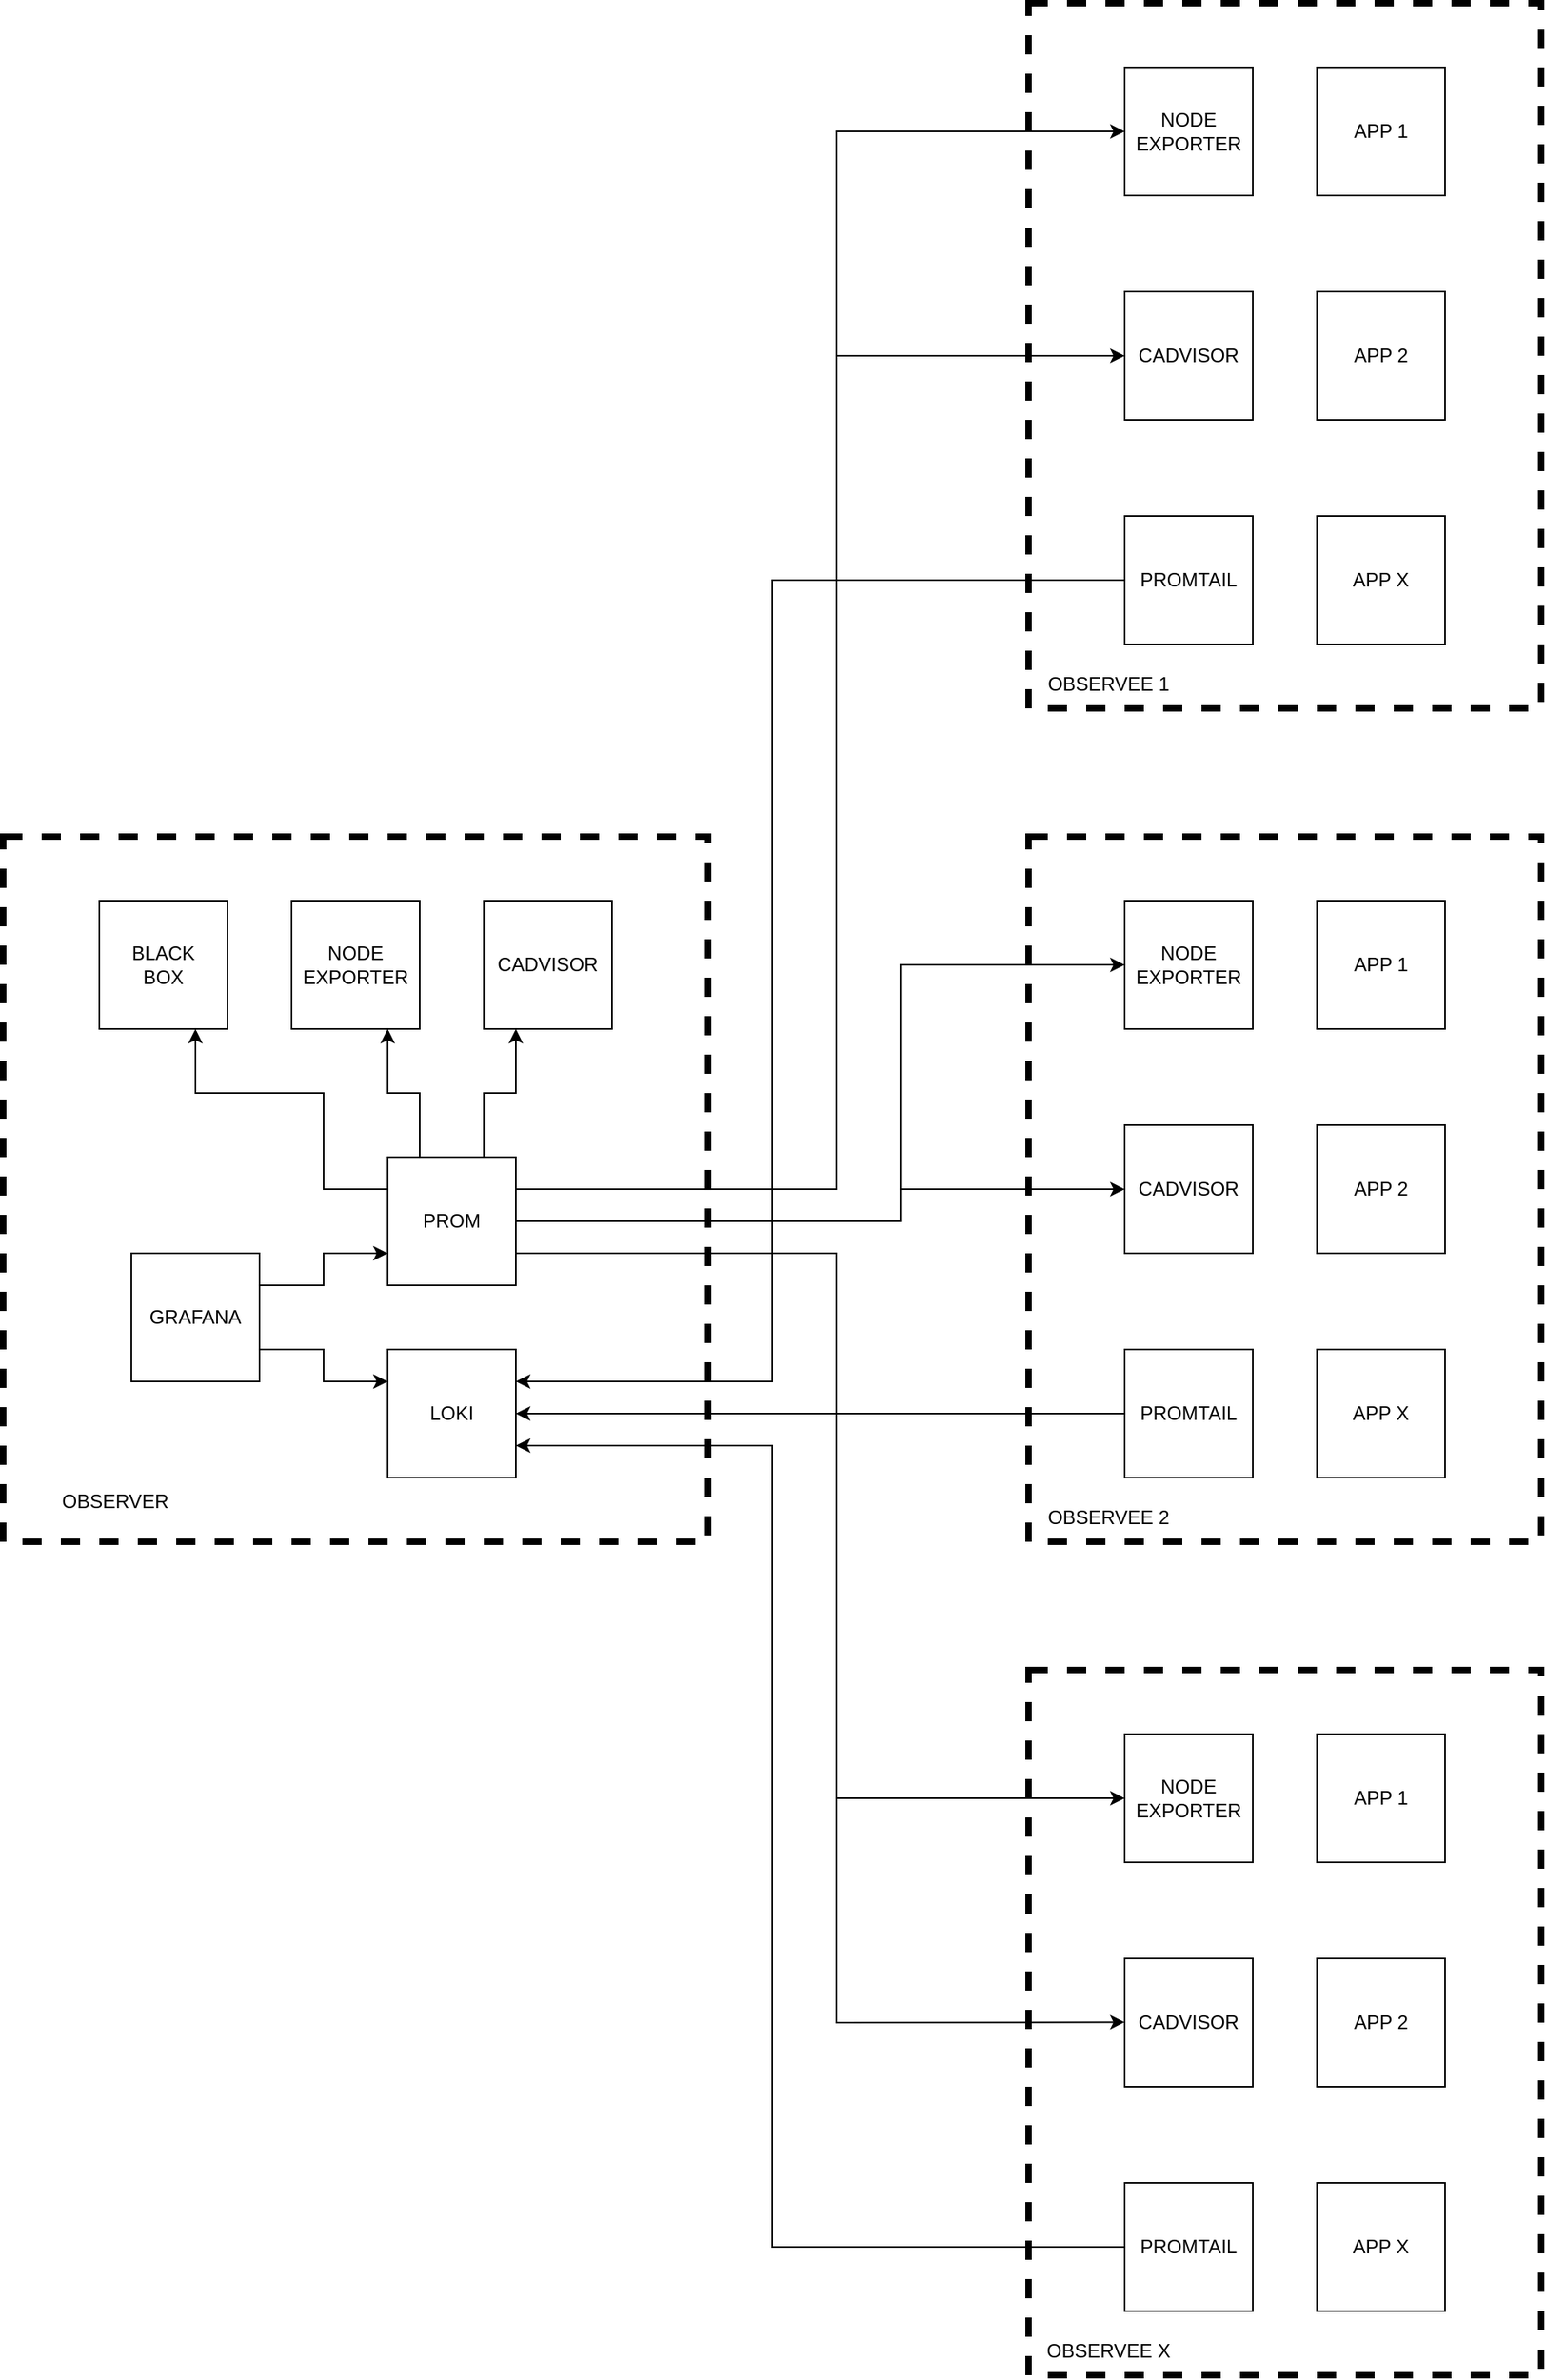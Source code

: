 <mxfile version="22.0.8" type="device">
  <diagram name="Page-1" id="pl-ZzX8wn1BsoWnboKIW">
    <mxGraphModel dx="3411" dy="3029" grid="1" gridSize="10" guides="1" tooltips="1" connect="1" arrows="1" fold="1" page="1" pageScale="1" pageWidth="850" pageHeight="1100" math="0" shadow="0">
      <root>
        <mxCell id="0" />
        <mxCell id="1" parent="0" />
        <mxCell id="Dqu683B5LeWKeDwhSEoq-46" value="" style="rounded=0;whiteSpace=wrap;html=1;fillColor=none;strokeWidth=4;dashed=1;" vertex="1" parent="1">
          <mxGeometry x="880" y="-480" width="320" height="440" as="geometry" />
        </mxCell>
        <mxCell id="Dqu683B5LeWKeDwhSEoq-25" value="" style="whiteSpace=wrap;html=1;aspect=fixed;strokeWidth=4;dashed=1;fillColor=none;" vertex="1" parent="1">
          <mxGeometry x="240" y="40" width="440" height="440" as="geometry" />
        </mxCell>
        <mxCell id="Dqu683B5LeWKeDwhSEoq-16" style="edgeStyle=orthogonalEdgeStyle;rounded=0;orthogonalLoop=1;jettySize=auto;html=1;exitX=1;exitY=0.25;exitDx=0;exitDy=0;entryX=0;entryY=0.75;entryDx=0;entryDy=0;" edge="1" parent="1" source="Dqu683B5LeWKeDwhSEoq-11" target="Dqu683B5LeWKeDwhSEoq-14">
          <mxGeometry relative="1" as="geometry" />
        </mxCell>
        <mxCell id="Dqu683B5LeWKeDwhSEoq-17" style="edgeStyle=orthogonalEdgeStyle;rounded=0;orthogonalLoop=1;jettySize=auto;html=1;exitX=1;exitY=0.75;exitDx=0;exitDy=0;entryX=0;entryY=0.25;entryDx=0;entryDy=0;" edge="1" parent="1" source="Dqu683B5LeWKeDwhSEoq-11" target="Dqu683B5LeWKeDwhSEoq-15">
          <mxGeometry relative="1" as="geometry" />
        </mxCell>
        <mxCell id="Dqu683B5LeWKeDwhSEoq-11" value="GRAFANA" style="whiteSpace=wrap;html=1;aspect=fixed;" vertex="1" parent="1">
          <mxGeometry x="320" y="300" width="80" height="80" as="geometry" />
        </mxCell>
        <mxCell id="Dqu683B5LeWKeDwhSEoq-20" style="edgeStyle=orthogonalEdgeStyle;rounded=0;orthogonalLoop=1;jettySize=auto;html=1;exitX=0.25;exitY=0;exitDx=0;exitDy=0;entryX=0.75;entryY=1;entryDx=0;entryDy=0;" edge="1" parent="1" source="Dqu683B5LeWKeDwhSEoq-14" target="Dqu683B5LeWKeDwhSEoq-18">
          <mxGeometry relative="1" as="geometry" />
        </mxCell>
        <mxCell id="Dqu683B5LeWKeDwhSEoq-21" style="edgeStyle=orthogonalEdgeStyle;rounded=0;orthogonalLoop=1;jettySize=auto;html=1;exitX=0.75;exitY=0;exitDx=0;exitDy=0;entryX=0.25;entryY=1;entryDx=0;entryDy=0;" edge="1" parent="1" source="Dqu683B5LeWKeDwhSEoq-14" target="Dqu683B5LeWKeDwhSEoq-19">
          <mxGeometry relative="1" as="geometry" />
        </mxCell>
        <mxCell id="Dqu683B5LeWKeDwhSEoq-23" style="edgeStyle=orthogonalEdgeStyle;rounded=0;orthogonalLoop=1;jettySize=auto;html=1;exitX=0;exitY=0.25;exitDx=0;exitDy=0;entryX=0.75;entryY=1;entryDx=0;entryDy=0;" edge="1" parent="1" source="Dqu683B5LeWKeDwhSEoq-14" target="Dqu683B5LeWKeDwhSEoq-22">
          <mxGeometry relative="1" as="geometry">
            <Array as="points">
              <mxPoint x="440" y="260" />
              <mxPoint x="440" y="200" />
              <mxPoint x="360" y="200" />
            </Array>
          </mxGeometry>
        </mxCell>
        <mxCell id="Dqu683B5LeWKeDwhSEoq-68" style="edgeStyle=orthogonalEdgeStyle;rounded=0;orthogonalLoop=1;jettySize=auto;html=1;exitX=1;exitY=0.25;exitDx=0;exitDy=0;entryX=0;entryY=0.5;entryDx=0;entryDy=0;" edge="1" parent="1" source="Dqu683B5LeWKeDwhSEoq-14" target="Dqu683B5LeWKeDwhSEoq-38">
          <mxGeometry relative="1" as="geometry">
            <Array as="points">
              <mxPoint x="760" y="260" />
              <mxPoint x="760" y="-400" />
            </Array>
          </mxGeometry>
        </mxCell>
        <mxCell id="Dqu683B5LeWKeDwhSEoq-69" style="edgeStyle=orthogonalEdgeStyle;rounded=0;orthogonalLoop=1;jettySize=auto;html=1;exitX=1;exitY=0.5;exitDx=0;exitDy=0;entryX=0;entryY=0.5;entryDx=0;entryDy=0;" edge="1" parent="1" source="Dqu683B5LeWKeDwhSEoq-14" target="Dqu683B5LeWKeDwhSEoq-57">
          <mxGeometry relative="1" as="geometry">
            <Array as="points">
              <mxPoint x="800" y="280" />
              <mxPoint x="800" y="120" />
            </Array>
          </mxGeometry>
        </mxCell>
        <mxCell id="Dqu683B5LeWKeDwhSEoq-70" style="edgeStyle=orthogonalEdgeStyle;rounded=0;orthogonalLoop=1;jettySize=auto;html=1;exitX=1;exitY=0.75;exitDx=0;exitDy=0;entryX=0;entryY=0.5;entryDx=0;entryDy=0;" edge="1" parent="1" source="Dqu683B5LeWKeDwhSEoq-14" target="Dqu683B5LeWKeDwhSEoq-64">
          <mxGeometry relative="1" as="geometry">
            <Array as="points">
              <mxPoint x="760" y="300" />
              <mxPoint x="760" y="640" />
            </Array>
          </mxGeometry>
        </mxCell>
        <mxCell id="Dqu683B5LeWKeDwhSEoq-14" value="PROM" style="whiteSpace=wrap;html=1;aspect=fixed;" vertex="1" parent="1">
          <mxGeometry x="480" y="240" width="80" height="80" as="geometry" />
        </mxCell>
        <mxCell id="Dqu683B5LeWKeDwhSEoq-15" value="LOKI" style="whiteSpace=wrap;html=1;aspect=fixed;" vertex="1" parent="1">
          <mxGeometry x="480" y="360" width="80" height="80" as="geometry" />
        </mxCell>
        <mxCell id="Dqu683B5LeWKeDwhSEoq-18" value="NODE&lt;br&gt;EXPORTER" style="whiteSpace=wrap;html=1;aspect=fixed;" vertex="1" parent="1">
          <mxGeometry x="420" y="80" width="80" height="80" as="geometry" />
        </mxCell>
        <mxCell id="Dqu683B5LeWKeDwhSEoq-19" value="CADVISOR" style="whiteSpace=wrap;html=1;aspect=fixed;" vertex="1" parent="1">
          <mxGeometry x="540" y="80" width="80" height="80" as="geometry" />
        </mxCell>
        <mxCell id="Dqu683B5LeWKeDwhSEoq-22" value="BLACK&lt;br&gt;BOX" style="whiteSpace=wrap;html=1;aspect=fixed;" vertex="1" parent="1">
          <mxGeometry x="300" y="80" width="80" height="80" as="geometry" />
        </mxCell>
        <mxCell id="Dqu683B5LeWKeDwhSEoq-35" value="CADVISOR" style="whiteSpace=wrap;html=1;aspect=fixed;" vertex="1" parent="1">
          <mxGeometry x="940" y="-300" width="80" height="80" as="geometry" />
        </mxCell>
        <mxCell id="Dqu683B5LeWKeDwhSEoq-77" style="edgeStyle=orthogonalEdgeStyle;rounded=0;orthogonalLoop=1;jettySize=auto;html=1;exitX=0;exitY=0.5;exitDx=0;exitDy=0;entryX=1;entryY=0.25;entryDx=0;entryDy=0;fillColor=#647687;strokeColor=#000000;" edge="1" parent="1" source="Dqu683B5LeWKeDwhSEoq-36" target="Dqu683B5LeWKeDwhSEoq-15">
          <mxGeometry relative="1" as="geometry">
            <Array as="points">
              <mxPoint x="720" y="-120" />
              <mxPoint x="720" y="380" />
            </Array>
          </mxGeometry>
        </mxCell>
        <mxCell id="Dqu683B5LeWKeDwhSEoq-36" value="PROMTAIL" style="whiteSpace=wrap;html=1;aspect=fixed;" vertex="1" parent="1">
          <mxGeometry x="940" y="-160" width="80" height="80" as="geometry" />
        </mxCell>
        <mxCell id="Dqu683B5LeWKeDwhSEoq-38" value="NODE&lt;br&gt;EXPORTER" style="whiteSpace=wrap;html=1;aspect=fixed;" vertex="1" parent="1">
          <mxGeometry x="940" y="-440" width="80" height="80" as="geometry" />
        </mxCell>
        <mxCell id="Dqu683B5LeWKeDwhSEoq-39" value="APP 2" style="whiteSpace=wrap;html=1;aspect=fixed;" vertex="1" parent="1">
          <mxGeometry x="1060" y="-300" width="80" height="80" as="geometry" />
        </mxCell>
        <mxCell id="Dqu683B5LeWKeDwhSEoq-40" value="APP X" style="whiteSpace=wrap;html=1;aspect=fixed;" vertex="1" parent="1">
          <mxGeometry x="1060" y="-160" width="80" height="80" as="geometry" />
        </mxCell>
        <mxCell id="Dqu683B5LeWKeDwhSEoq-41" value="APP 1" style="whiteSpace=wrap;html=1;aspect=fixed;" vertex="1" parent="1">
          <mxGeometry x="1060" y="-440" width="80" height="80" as="geometry" />
        </mxCell>
        <mxCell id="Dqu683B5LeWKeDwhSEoq-54" value="" style="rounded=0;whiteSpace=wrap;html=1;fillColor=none;strokeWidth=4;dashed=1;" vertex="1" parent="1">
          <mxGeometry x="880" y="40" width="320" height="440" as="geometry" />
        </mxCell>
        <mxCell id="Dqu683B5LeWKeDwhSEoq-55" value="CADVISOR" style="whiteSpace=wrap;html=1;aspect=fixed;" vertex="1" parent="1">
          <mxGeometry x="940" y="220" width="80" height="80" as="geometry" />
        </mxCell>
        <mxCell id="Dqu683B5LeWKeDwhSEoq-76" style="edgeStyle=orthogonalEdgeStyle;rounded=0;orthogonalLoop=1;jettySize=auto;html=1;exitX=0;exitY=0.5;exitDx=0;exitDy=0;entryX=1;entryY=0.5;entryDx=0;entryDy=0;" edge="1" parent="1" source="Dqu683B5LeWKeDwhSEoq-56" target="Dqu683B5LeWKeDwhSEoq-15">
          <mxGeometry relative="1" as="geometry" />
        </mxCell>
        <mxCell id="Dqu683B5LeWKeDwhSEoq-56" value="PROMTAIL" style="whiteSpace=wrap;html=1;aspect=fixed;" vertex="1" parent="1">
          <mxGeometry x="940" y="360" width="80" height="80" as="geometry" />
        </mxCell>
        <mxCell id="Dqu683B5LeWKeDwhSEoq-57" value="NODE&lt;br&gt;EXPORTER" style="whiteSpace=wrap;html=1;aspect=fixed;" vertex="1" parent="1">
          <mxGeometry x="940" y="80" width="80" height="80" as="geometry" />
        </mxCell>
        <mxCell id="Dqu683B5LeWKeDwhSEoq-58" value="APP 2" style="whiteSpace=wrap;html=1;aspect=fixed;" vertex="1" parent="1">
          <mxGeometry x="1060" y="220" width="80" height="80" as="geometry" />
        </mxCell>
        <mxCell id="Dqu683B5LeWKeDwhSEoq-59" value="APP X" style="whiteSpace=wrap;html=1;aspect=fixed;" vertex="1" parent="1">
          <mxGeometry x="1060" y="360" width="80" height="80" as="geometry" />
        </mxCell>
        <mxCell id="Dqu683B5LeWKeDwhSEoq-60" value="APP 1" style="whiteSpace=wrap;html=1;aspect=fixed;" vertex="1" parent="1">
          <mxGeometry x="1060" y="80" width="80" height="80" as="geometry" />
        </mxCell>
        <mxCell id="Dqu683B5LeWKeDwhSEoq-61" value="" style="rounded=0;whiteSpace=wrap;html=1;fillColor=none;dashed=1;strokeColor=default;strokeWidth=4;" vertex="1" parent="1">
          <mxGeometry x="880" y="560" width="320" height="440" as="geometry" />
        </mxCell>
        <mxCell id="Dqu683B5LeWKeDwhSEoq-62" value="CADVISOR" style="whiteSpace=wrap;html=1;aspect=fixed;" vertex="1" parent="1">
          <mxGeometry x="940" y="740" width="80" height="80" as="geometry" />
        </mxCell>
        <mxCell id="Dqu683B5LeWKeDwhSEoq-75" style="edgeStyle=orthogonalEdgeStyle;rounded=0;orthogonalLoop=1;jettySize=auto;html=1;exitX=0;exitY=0.5;exitDx=0;exitDy=0;entryX=1;entryY=0.75;entryDx=0;entryDy=0;" edge="1" parent="1" source="Dqu683B5LeWKeDwhSEoq-63" target="Dqu683B5LeWKeDwhSEoq-15">
          <mxGeometry relative="1" as="geometry">
            <Array as="points">
              <mxPoint x="720" y="920" />
              <mxPoint x="720" y="420" />
            </Array>
          </mxGeometry>
        </mxCell>
        <mxCell id="Dqu683B5LeWKeDwhSEoq-63" value="PROMTAIL" style="whiteSpace=wrap;html=1;aspect=fixed;" vertex="1" parent="1">
          <mxGeometry x="940" y="880" width="80" height="80" as="geometry" />
        </mxCell>
        <mxCell id="Dqu683B5LeWKeDwhSEoq-64" value="NODE&lt;br&gt;EXPORTER" style="whiteSpace=wrap;html=1;aspect=fixed;" vertex="1" parent="1">
          <mxGeometry x="940" y="600" width="80" height="80" as="geometry" />
        </mxCell>
        <mxCell id="Dqu683B5LeWKeDwhSEoq-65" value="APP 2" style="whiteSpace=wrap;html=1;aspect=fixed;" vertex="1" parent="1">
          <mxGeometry x="1060" y="740" width="80" height="80" as="geometry" />
        </mxCell>
        <mxCell id="Dqu683B5LeWKeDwhSEoq-66" value="APP X" style="whiteSpace=wrap;html=1;aspect=fixed;" vertex="1" parent="1">
          <mxGeometry x="1060" y="880" width="80" height="80" as="geometry" />
        </mxCell>
        <mxCell id="Dqu683B5LeWKeDwhSEoq-67" value="APP 1" style="whiteSpace=wrap;html=1;aspect=fixed;" vertex="1" parent="1">
          <mxGeometry x="1060" y="600" width="80" height="80" as="geometry" />
        </mxCell>
        <mxCell id="Dqu683B5LeWKeDwhSEoq-71" style="edgeStyle=orthogonalEdgeStyle;rounded=0;orthogonalLoop=1;jettySize=auto;html=1;entryX=0;entryY=0.5;entryDx=0;entryDy=0;" edge="1" parent="1" target="Dqu683B5LeWKeDwhSEoq-55">
          <mxGeometry relative="1" as="geometry">
            <mxPoint x="800" y="250" as="sourcePoint" />
            <mxPoint x="940" y="250" as="targetPoint" />
            <Array as="points">
              <mxPoint x="800" y="260" />
            </Array>
          </mxGeometry>
        </mxCell>
        <mxCell id="Dqu683B5LeWKeDwhSEoq-72" value="" style="endArrow=classic;html=1;rounded=0;entryX=0;entryY=0.5;entryDx=0;entryDy=0;" edge="1" parent="1" target="Dqu683B5LeWKeDwhSEoq-35">
          <mxGeometry width="50" height="50" relative="1" as="geometry">
            <mxPoint x="760" y="-260" as="sourcePoint" />
            <mxPoint x="710" y="-260" as="targetPoint" />
          </mxGeometry>
        </mxCell>
        <mxCell id="Dqu683B5LeWKeDwhSEoq-73" value="" style="endArrow=classic;html=1;rounded=0;entryX=0;entryY=0.5;entryDx=0;entryDy=0;" edge="1" parent="1">
          <mxGeometry width="50" height="50" relative="1" as="geometry">
            <mxPoint x="760" y="640" as="sourcePoint" />
            <mxPoint x="940" y="779.72" as="targetPoint" />
            <Array as="points">
              <mxPoint x="760" y="780" />
            </Array>
          </mxGeometry>
        </mxCell>
        <mxCell id="Dqu683B5LeWKeDwhSEoq-78" value="OBSERVER" style="text;html=1;strokeColor=none;fillColor=none;align=center;verticalAlign=middle;whiteSpace=wrap;rounded=0;" vertex="1" parent="1">
          <mxGeometry x="280" y="440" width="60" height="30" as="geometry" />
        </mxCell>
        <mxCell id="Dqu683B5LeWKeDwhSEoq-79" value="OBSERVEE 1" style="text;html=1;strokeColor=none;fillColor=none;align=center;verticalAlign=middle;whiteSpace=wrap;rounded=0;" vertex="1" parent="1">
          <mxGeometry x="890" y="-70" width="80" height="30" as="geometry" />
        </mxCell>
        <mxCell id="Dqu683B5LeWKeDwhSEoq-80" value="OBSERVEE 2" style="text;html=1;strokeColor=none;fillColor=none;align=center;verticalAlign=middle;whiteSpace=wrap;rounded=0;" vertex="1" parent="1">
          <mxGeometry x="890" y="450" width="80" height="30" as="geometry" />
        </mxCell>
        <mxCell id="Dqu683B5LeWKeDwhSEoq-81" value="OBSERVEE X" style="text;html=1;strokeColor=none;fillColor=none;align=center;verticalAlign=middle;whiteSpace=wrap;rounded=0;" vertex="1" parent="1">
          <mxGeometry x="890" y="970" width="80" height="30" as="geometry" />
        </mxCell>
      </root>
    </mxGraphModel>
  </diagram>
</mxfile>
